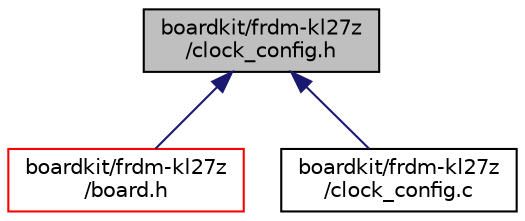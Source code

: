 digraph "boardkit/frdm-kl27z/clock_config.h"
{
  edge [fontname="Helvetica",fontsize="10",labelfontname="Helvetica",labelfontsize="10"];
  node [fontname="Helvetica",fontsize="10",shape=record];
  Node2 [label="boardkit/frdm-kl27z\l/clock_config.h",height=0.2,width=0.4,color="black", fillcolor="grey75", style="filled", fontcolor="black"];
  Node2 -> Node3 [dir="back",color="midnightblue",fontsize="10",style="solid",fontname="Helvetica"];
  Node3 [label="boardkit/frdm-kl27z\l/board.h",height=0.2,width=0.4,color="red", fillcolor="white", style="filled",URL="$frdm-kl27z_2board_8h.html"];
  Node2 -> Node5 [dir="back",color="midnightblue",fontsize="10",style="solid",fontname="Helvetica"];
  Node5 [label="boardkit/frdm-kl27z\l/clock_config.c",height=0.2,width=0.4,color="black", fillcolor="white", style="filled",URL="$frdm-kl27z_2clock__config_8c.html"];
}
